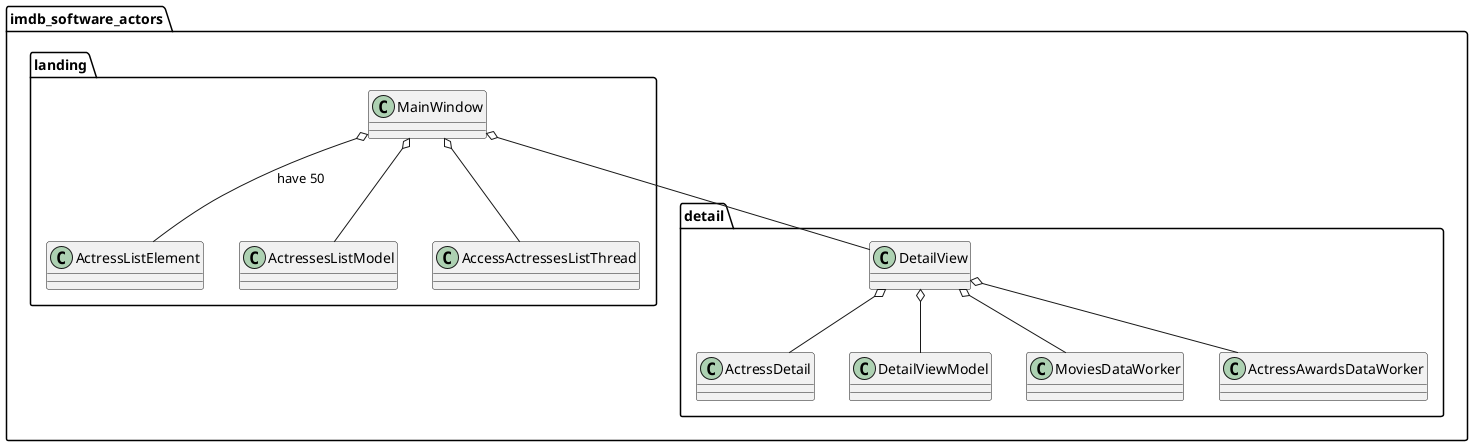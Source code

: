 @startuml class_diagram

package imdb_software_actors {

    package landing {
        class MainWindow
        class ActressListElement
        class ActressesListModel
        class AccessActressesListThread
    }

    package detail {
        class ActressDetail
        class DetailView
        class DetailViewModel
        class MoviesDataWorker
        class ActressAwardsDataWorker
    }
}

MainWindow o-- DetailView
MainWindow o-- ActressesListModel
MainWindow o-- ActressListElement: have 50
MainWindow o-- AccessActressesListThread
DetailView o-- ActressDetail
DetailView o-- ActressAwardsDataWorker
DetailView o-- MoviesDataWorker
DetailView o-- DetailViewModel
@enduml